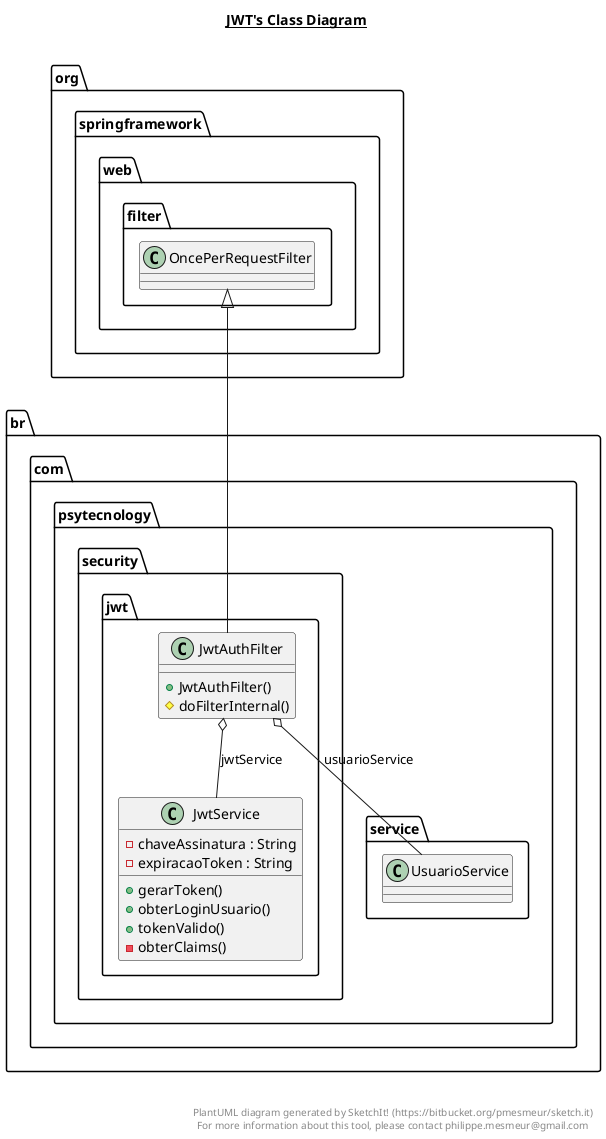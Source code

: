 @startuml

title __JWT's Class Diagram__\n

  namespace br.com.psytecnology {
    namespace security.jwt {
      class br.com.psytecnology.security.jwt.JwtAuthFilter {
          + JwtAuthFilter()
          # doFilterInternal()
      }
    }
  }
  

  namespace br.com.psytecnology {
    namespace security.jwt {
      class br.com.psytecnology.security.jwt.JwtService {
          - chaveAssinatura : String
          - expiracaoToken : String
          + gerarToken()
          + obterLoginUsuario()
          + tokenValido()
          - obterClaims()
      }
    }
  }
  

  br.com.psytecnology.security.jwt.JwtAuthFilter -up-|> org.springframework.web.filter.OncePerRequestFilter
  br.com.psytecnology.security.jwt.JwtAuthFilter o-- br.com.psytecnology.security.jwt.JwtService : jwtService
  br.com.psytecnology.security.jwt.JwtAuthFilter o-- br.com.psytecnology.service.UsuarioService : usuarioService


right footer


PlantUML diagram generated by SketchIt! (https://bitbucket.org/pmesmeur/sketch.it)
For more information about this tool, please contact philippe.mesmeur@gmail.com
endfooter

@enduml
